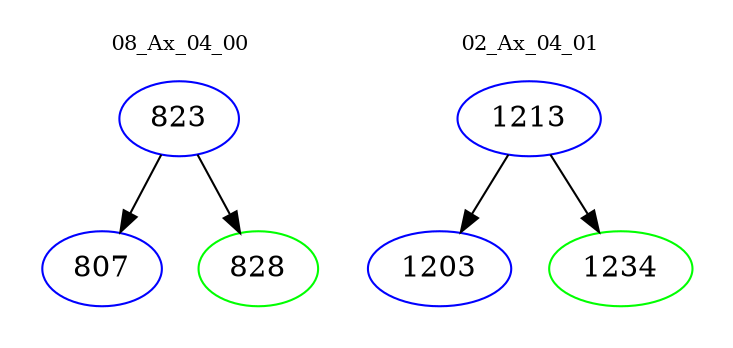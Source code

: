 digraph{
subgraph cluster_0 {
color = white
label = "08_Ax_04_00";
fontsize=10;
T0_823 [label="823", color="blue"]
T0_823 -> T0_807 [color="black"]
T0_807 [label="807", color="blue"]
T0_823 -> T0_828 [color="black"]
T0_828 [label="828", color="green"]
}
subgraph cluster_1 {
color = white
label = "02_Ax_04_01";
fontsize=10;
T1_1213 [label="1213", color="blue"]
T1_1213 -> T1_1203 [color="black"]
T1_1203 [label="1203", color="blue"]
T1_1213 -> T1_1234 [color="black"]
T1_1234 [label="1234", color="green"]
}
}
